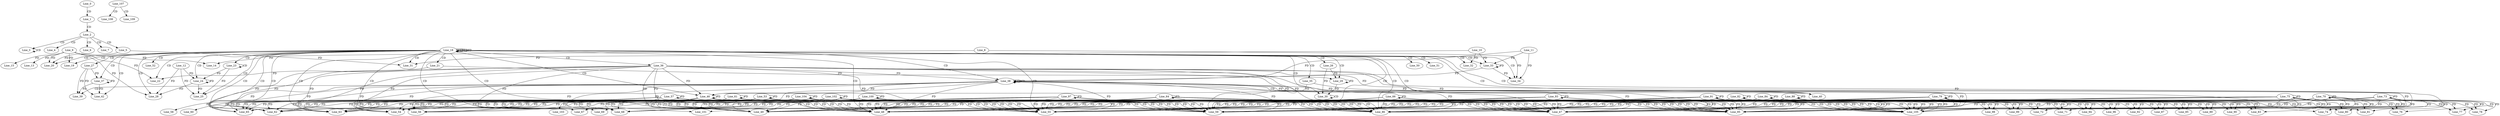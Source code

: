 digraph G {
  Line_0;
  Line_1;
  Line_2;
  Line_3;
  Line_3;
  Line_4;
  Line_5;
  Line_6;
  Line_7;
  Line_9;
  Line_13;
  Line_14;
  Line_8;
  Line_15;
  Line_18;
  Line_18;
  Line_18;
  Line_19;
  Line_20;
  Line_21;
  Line_22;
  Line_23;
  Line_23;
  Line_24;
  Line_12;
  Line_24;
  Line_25;
  Line_25;
  Line_26;
  Line_27;
  Line_28;
  Line_29;
  Line_29;
  Line_30;
  Line_30;
  Line_31;
  Line_10;
  Line_32;
  Line_33;
  Line_11;
  Line_33;
  Line_34;
  Line_34;
  Line_35;
  Line_36;
  Line_37;
  Line_38;
  Line_38;
  Line_38;
  Line_39;
  Line_40;
  Line_42;
  Line_46;
  Line_46;
  Line_47;
  Line_47;
  Line_48;
  Line_49;
  Line_50;
  Line_51;
  Line_52;
  Line_53;
  Line_53;
  Line_54;
  Line_54;
  Line_55;
  Line_55;
  Line_56;
  Line_56;
  Line_57;
  Line_57;
  Line_58;
  Line_58;
  Line_59;
  Line_59;
  Line_60;
  Line_60;
  Line_61;
  Line_61;
  Line_62;
  Line_62;
  Line_63;
  Line_63;
  Line_64;
  Line_64;
  Line_65;
  Line_65;
  Line_66;
  Line_66;
  Line_67;
  Line_67;
  Line_68;
  Line_68;
  Line_69;
  Line_69;
  Line_70;
  Line_70;
  Line_71;
  Line_71;
  Line_72;
  Line_72;
  Line_73;
  Line_73;
  Line_74;
  Line_74;
  Line_75;
  Line_75;
  Line_76;
  Line_76;
  Line_77;
  Line_77;
  Line_78;
  Line_78;
  Line_79;
  Line_79;
  Line_80;
  Line_80;
  Line_81;
  Line_81;
  Line_82;
  Line_82;
  Line_83;
  Line_83;
  Line_84;
  Line_84;
  Line_85;
  Line_85;
  Line_86;
  Line_86;
  Line_87;
  Line_87;
  Line_88;
  Line_88;
  Line_89;
  Line_89;
  Line_90;
  Line_90;
  Line_91;
  Line_91;
  Line_92;
  Line_92;
  Line_93;
  Line_93;
  Line_94;
  Line_94;
  Line_95;
  Line_95;
  Line_96;
  Line_96;
  Line_97;
  Line_97;
  Line_98;
  Line_98;
  Line_99;
  Line_99;
  Line_100;
  Line_100;
  Line_101;
  Line_101;
  Line_102;
  Line_102;
  Line_103;
  Line_103;
  Line_104;
  Line_104;
  Line_105;
  Line_105;
  Line_107;
  Line_108;
  Line_109;
  Line_0 -> Line_1 [ label="CD" ];
  Line_1 -> Line_2 [ label="CD" ];
  Line_2 -> Line_3 [ label="CD" ];
  Line_3 -> Line_3 [ label="CD" ];
  Line_2 -> Line_4 [ label="CD" ];
  Line_2 -> Line_5 [ label="CD" ];
  Line_2 -> Line_6 [ label="CD" ];
  Line_2 -> Line_7 [ label="CD" ];
  Line_9 -> Line_13 [ label="FD" ];
  Line_9 -> Line_14 [ label="FD" ];
  Line_8 -> Line_14 [ label="FD" ];
  Line_9 -> Line_15 [ label="FD" ];
  Line_18 -> Line_18 [ label="CD" ];
  Line_18 -> Line_18 [ label="FD" ];
  Line_18 -> Line_19 [ label="CD" ];
  Line_9 -> Line_19 [ label="FD" ];
  Line_18 -> Line_20 [ label="CD" ];
  Line_9 -> Line_20 [ label="FD" ];
  Line_5 -> Line_20 [ label="FD" ];
  Line_18 -> Line_21 [ label="CD" ];
  Line_18 -> Line_22 [ label="CD" ];
  Line_9 -> Line_22 [ label="FD" ];
  Line_21 -> Line_22 [ label="FD" ];
  Line_18 -> Line_23 [ label="CD" ];
  Line_23 -> Line_23 [ label="CD" ];
  Line_18 -> Line_24 [ label="CD" ];
  Line_24 -> Line_24 [ label="FD" ];
  Line_12 -> Line_24 [ label="FD" ];
  Line_23 -> Line_24 [ label="FD" ];
  Line_18 -> Line_25 [ label="CD" ];
  Line_24 -> Line_25 [ label="FD" ];
  Line_12 -> Line_25 [ label="FD" ];
  Line_23 -> Line_25 [ label="FD" ];
  Line_18 -> Line_26 [ label="CD" ];
  Line_18 -> Line_27 [ label="CD" ];
  Line_18 -> Line_28 [ label="CD" ];
  Line_9 -> Line_28 [ label="FD" ];
  Line_24 -> Line_28 [ label="FD" ];
  Line_12 -> Line_28 [ label="FD" ];
  Line_18 -> Line_29 [ label="CD" ];
  Line_26 -> Line_29 [ label="FD" ];
  Line_29 -> Line_29 [ label="FD" ];
  Line_21 -> Line_29 [ label="FD" ];
  Line_18 -> Line_30 [ label="CD" ];
  Line_30 -> Line_30 [ label="CD" ];
  Line_26 -> Line_30 [ label="FD" ];
  Line_29 -> Line_30 [ label="FD" ];
  Line_18 -> Line_31 [ label="CD" ];
  Line_10 -> Line_31 [ label="FD" ];
  Line_5 -> Line_31 [ label="FD" ];
  Line_18 -> Line_32 [ label="CD" ];
  Line_10 -> Line_32 [ label="FD" ];
  Line_18 -> Line_33 [ label="CD" ];
  Line_33 -> Line_33 [ label="FD" ];
  Line_11 -> Line_33 [ label="FD" ];
  Line_10 -> Line_33 [ label="FD" ];
  Line_18 -> Line_34 [ label="CD" ];
  Line_8 -> Line_34 [ label="FD" ];
  Line_33 -> Line_34 [ label="FD" ];
  Line_11 -> Line_34 [ label="FD" ];
  Line_18 -> Line_35 [ label="CD" ];
  Line_18 -> Line_36 [ label="CD" ];
  Line_18 -> Line_37 [ label="CD" ];
  Line_27 -> Line_37 [ label="FD" ];
  Line_37 -> Line_37 [ label="FD" ];
  Line_18 -> Line_38 [ label="CD" ];
  Line_38 -> Line_38 [ label="CD" ];
  Line_38 -> Line_38 [ label="FD" ];
  Line_36 -> Line_38 [ label="FD" ];
  Line_33 -> Line_38 [ label="FD" ];
  Line_11 -> Line_38 [ label="FD" ];
  Line_38 -> Line_39 [ label="CD" ];
  Line_27 -> Line_39 [ label="FD" ];
  Line_37 -> Line_39 [ label="FD" ];
  Line_38 -> Line_40 [ label="CD" ];
  Line_35 -> Line_40 [ label="FD" ];
  Line_38 -> Line_40 [ label="FD" ];
  Line_36 -> Line_40 [ label="FD" ];
  Line_18 -> Line_42 [ label="CD" ];
  Line_27 -> Line_42 [ label="FD" ];
  Line_37 -> Line_42 [ label="FD" ];
  Line_18 -> Line_46 [ label="CD" ];
  Line_38 -> Line_46 [ label="FD" ];
  Line_36 -> Line_46 [ label="FD" ];
  Line_46 -> Line_46 [ label="FD" ];
  Line_35 -> Line_46 [ label="FD" ];
  Line_18 -> Line_47 [ label="CD" ];
  Line_38 -> Line_47 [ label="FD" ];
  Line_36 -> Line_47 [ label="FD" ];
  Line_46 -> Line_47 [ label="FD" ];
  Line_18 -> Line_48 [ label="CD" ];
  Line_38 -> Line_48 [ label="FD" ];
  Line_36 -> Line_48 [ label="FD" ];
  Line_46 -> Line_48 [ label="FD" ];
  Line_18 -> Line_49 [ label="CD" ];
  Line_38 -> Line_49 [ label="FD" ];
  Line_36 -> Line_49 [ label="FD" ];
  Line_46 -> Line_49 [ label="FD" ];
  Line_18 -> Line_50 [ label="CD" ];
  Line_18 -> Line_51 [ label="CD" ];
  Line_18 -> Line_52 [ label="CD" ];
  Line_53 -> Line_53 [ label="FD" ];
  Line_18 -> Line_54 [ label="CD" ];
  Line_38 -> Line_54 [ label="FD" ];
  Line_36 -> Line_54 [ label="FD" ];
  Line_46 -> Line_54 [ label="FD" ];
  Line_53 -> Line_54 [ label="FD" ];
  Line_18 -> Line_55 [ label="CD" ];
  Line_38 -> Line_55 [ label="FD" ];
  Line_36 -> Line_55 [ label="FD" ];
  Line_46 -> Line_55 [ label="FD" ];
  Line_53 -> Line_55 [ label="FD" ];
  Line_18 -> Line_56 [ label="CD" ];
  Line_38 -> Line_56 [ label="FD" ];
  Line_36 -> Line_56 [ label="FD" ];
  Line_46 -> Line_56 [ label="FD" ];
  Line_53 -> Line_56 [ label="FD" ];
  Line_57 -> Line_57 [ label="FD" ];
  Line_57 -> Line_58 [ label="FD" ];
  Line_18 -> Line_59 [ label="CD" ];
  Line_38 -> Line_59 [ label="FD" ];
  Line_36 -> Line_59 [ label="FD" ];
  Line_46 -> Line_59 [ label="FD" ];
  Line_53 -> Line_59 [ label="FD" ];
  Line_57 -> Line_59 [ label="FD" ];
  Line_57 -> Line_60 [ label="FD" ];
  Line_61 -> Line_61 [ label="FD" ];
  Line_18 -> Line_62 [ label="CD" ];
  Line_38 -> Line_62 [ label="FD" ];
  Line_36 -> Line_62 [ label="FD" ];
  Line_46 -> Line_62 [ label="FD" ];
  Line_53 -> Line_62 [ label="FD" ];
  Line_57 -> Line_62 [ label="FD" ];
  Line_61 -> Line_62 [ label="FD" ];
  Line_18 -> Line_63 [ label="CD" ];
  Line_38 -> Line_63 [ label="FD" ];
  Line_36 -> Line_63 [ label="FD" ];
  Line_46 -> Line_63 [ label="FD" ];
  Line_53 -> Line_63 [ label="FD" ];
  Line_57 -> Line_63 [ label="FD" ];
  Line_61 -> Line_63 [ label="FD" ];
  Line_64 -> Line_64 [ label="FD" ];
  Line_18 -> Line_65 [ label="CD" ];
  Line_38 -> Line_65 [ label="FD" ];
  Line_36 -> Line_65 [ label="FD" ];
  Line_46 -> Line_65 [ label="FD" ];
  Line_53 -> Line_65 [ label="FD" ];
  Line_57 -> Line_65 [ label="FD" ];
  Line_61 -> Line_65 [ label="FD" ];
  Line_64 -> Line_65 [ label="FD" ];
  Line_66 -> Line_66 [ label="FD" ];
  Line_61 -> Line_67 [ label="FD" ];
  Line_64 -> Line_67 [ label="FD" ];
  Line_66 -> Line_67 [ label="FD" ];
  Line_18 -> Line_68 [ label="CD" ];
  Line_38 -> Line_68 [ label="FD" ];
  Line_36 -> Line_68 [ label="FD" ];
  Line_46 -> Line_68 [ label="FD" ];
  Line_53 -> Line_68 [ label="FD" ];
  Line_57 -> Line_68 [ label="FD" ];
  Line_61 -> Line_68 [ label="FD" ];
  Line_64 -> Line_68 [ label="FD" ];
  Line_66 -> Line_68 [ label="FD" ];
  Line_61 -> Line_69 [ label="FD" ];
  Line_64 -> Line_69 [ label="FD" ];
  Line_66 -> Line_69 [ label="FD" ];
  Line_70 -> Line_70 [ label="FD" ];
  Line_64 -> Line_71 [ label="FD" ];
  Line_66 -> Line_71 [ label="FD" ];
  Line_70 -> Line_71 [ label="FD" ];
  Line_64 -> Line_72 [ label="FD" ];
  Line_66 -> Line_72 [ label="FD" ];
  Line_70 -> Line_72 [ label="FD" ];
  Line_73 -> Line_73 [ label="FD" ];
  Line_66 -> Line_74 [ label="FD" ];
  Line_70 -> Line_74 [ label="FD" ];
  Line_73 -> Line_74 [ label="FD" ];
  Line_75 -> Line_75 [ label="FD" ];
  Line_70 -> Line_76 [ label="FD" ];
  Line_73 -> Line_76 [ label="FD" ];
  Line_75 -> Line_76 [ label="FD" ];
  Line_70 -> Line_77 [ label="FD" ];
  Line_73 -> Line_77 [ label="FD" ];
  Line_75 -> Line_77 [ label="FD" ];
  Line_70 -> Line_78 [ label="FD" ];
  Line_73 -> Line_78 [ label="FD" ];
  Line_75 -> Line_78 [ label="FD" ];
  Line_79 -> Line_79 [ label="FD" ];
  Line_73 -> Line_80 [ label="FD" ];
  Line_75 -> Line_80 [ label="FD" ];
  Line_79 -> Line_80 [ label="FD" ];
  Line_73 -> Line_81 [ label="FD" ];
  Line_75 -> Line_81 [ label="FD" ];
  Line_79 -> Line_81 [ label="FD" ];
  Line_82 -> Line_82 [ label="FD" ];
  Line_75 -> Line_83 [ label="FD" ];
  Line_79 -> Line_83 [ label="FD" ];
  Line_82 -> Line_83 [ label="FD" ];
  Line_84 -> Line_84 [ label="FD" ];
  Line_79 -> Line_85 [ label="FD" ];
  Line_82 -> Line_85 [ label="FD" ];
  Line_84 -> Line_85 [ label="FD" ];
  Line_18 -> Line_86 [ label="CD" ];
  Line_38 -> Line_86 [ label="FD" ];
  Line_36 -> Line_86 [ label="FD" ];
  Line_46 -> Line_86 [ label="FD" ];
  Line_53 -> Line_86 [ label="FD" ];
  Line_57 -> Line_86 [ label="FD" ];
  Line_61 -> Line_86 [ label="FD" ];
  Line_64 -> Line_86 [ label="FD" ];
  Line_66 -> Line_86 [ label="FD" ];
  Line_70 -> Line_86 [ label="FD" ];
  Line_73 -> Line_86 [ label="FD" ];
  Line_75 -> Line_86 [ label="FD" ];
  Line_79 -> Line_86 [ label="FD" ];
  Line_82 -> Line_86 [ label="FD" ];
  Line_84 -> Line_86 [ label="FD" ];
  Line_79 -> Line_87 [ label="FD" ];
  Line_82 -> Line_87 [ label="FD" ];
  Line_84 -> Line_87 [ label="FD" ];
  Line_88 -> Line_88 [ label="FD" ];
  Line_82 -> Line_89 [ label="FD" ];
  Line_84 -> Line_89 [ label="FD" ];
  Line_88 -> Line_89 [ label="FD" ];
  Line_82 -> Line_90 [ label="FD" ];
  Line_84 -> Line_90 [ label="FD" ];
  Line_88 -> Line_90 [ label="FD" ];
  Line_91 -> Line_91 [ label="FD" ];
  Line_84 -> Line_92 [ label="FD" ];
  Line_88 -> Line_92 [ label="FD" ];
  Line_91 -> Line_92 [ label="FD" ];
  Line_93 -> Line_93 [ label="FD" ];
  Line_88 -> Line_94 [ label="FD" ];
  Line_91 -> Line_94 [ label="FD" ];
  Line_93 -> Line_94 [ label="FD" ];
  Line_18 -> Line_95 [ label="CD" ];
  Line_38 -> Line_95 [ label="FD" ];
  Line_36 -> Line_95 [ label="FD" ];
  Line_46 -> Line_95 [ label="FD" ];
  Line_53 -> Line_95 [ label="FD" ];
  Line_57 -> Line_95 [ label="FD" ];
  Line_61 -> Line_95 [ label="FD" ];
  Line_64 -> Line_95 [ label="FD" ];
  Line_66 -> Line_95 [ label="FD" ];
  Line_70 -> Line_95 [ label="FD" ];
  Line_73 -> Line_95 [ label="FD" ];
  Line_75 -> Line_95 [ label="FD" ];
  Line_79 -> Line_95 [ label="FD" ];
  Line_82 -> Line_95 [ label="FD" ];
  Line_84 -> Line_95 [ label="FD" ];
  Line_88 -> Line_95 [ label="FD" ];
  Line_91 -> Line_95 [ label="FD" ];
  Line_93 -> Line_95 [ label="FD" ];
  Line_88 -> Line_96 [ label="FD" ];
  Line_91 -> Line_96 [ label="FD" ];
  Line_93 -> Line_96 [ label="FD" ];
  Line_97 -> Line_97 [ label="FD" ];
  Line_91 -> Line_98 [ label="FD" ];
  Line_93 -> Line_98 [ label="FD" ];
  Line_97 -> Line_98 [ label="FD" ];
  Line_91 -> Line_99 [ label="FD" ];
  Line_93 -> Line_99 [ label="FD" ];
  Line_97 -> Line_99 [ label="FD" ];
  Line_100 -> Line_100 [ label="FD" ];
  Line_93 -> Line_101 [ label="FD" ];
  Line_97 -> Line_101 [ label="FD" ];
  Line_100 -> Line_101 [ label="FD" ];
  Line_102 -> Line_102 [ label="FD" ];
  Line_102 -> Line_103 [ label="FD" ];
  Line_104 -> Line_104 [ label="FD" ];
  Line_18 -> Line_105 [ label="CD" ];
  Line_38 -> Line_105 [ label="FD" ];
  Line_36 -> Line_105 [ label="FD" ];
  Line_46 -> Line_105 [ label="FD" ];
  Line_53 -> Line_105 [ label="FD" ];
  Line_57 -> Line_105 [ label="FD" ];
  Line_61 -> Line_105 [ label="FD" ];
  Line_64 -> Line_105 [ label="FD" ];
  Line_66 -> Line_105 [ label="FD" ];
  Line_70 -> Line_105 [ label="FD" ];
  Line_73 -> Line_105 [ label="FD" ];
  Line_75 -> Line_105 [ label="FD" ];
  Line_79 -> Line_105 [ label="FD" ];
  Line_82 -> Line_105 [ label="FD" ];
  Line_84 -> Line_105 [ label="FD" ];
  Line_88 -> Line_105 [ label="FD" ];
  Line_91 -> Line_105 [ label="FD" ];
  Line_93 -> Line_105 [ label="FD" ];
  Line_97 -> Line_105 [ label="FD" ];
  Line_100 -> Line_105 [ label="FD" ];
  Line_102 -> Line_105 [ label="FD" ];
  Line_104 -> Line_105 [ label="FD" ];
  Line_107 -> Line_108 [ label="CD" ];
  Line_107 -> Line_109 [ label="CD" ];
  Line_18 -> Line_18 [ label="FD" ];
  Line_53 -> Line_47 [ label="FD" ];
  Line_57 -> Line_47 [ label="FD" ];
  Line_61 -> Line_47 [ label="FD" ];
  Line_64 -> Line_47 [ label="FD" ];
  Line_66 -> Line_47 [ label="FD" ];
  Line_70 -> Line_47 [ label="FD" ];
  Line_73 -> Line_47 [ label="FD" ];
  Line_75 -> Line_47 [ label="FD" ];
  Line_79 -> Line_47 [ label="FD" ];
  Line_82 -> Line_47 [ label="FD" ];
  Line_84 -> Line_47 [ label="FD" ];
  Line_88 -> Line_47 [ label="FD" ];
  Line_91 -> Line_47 [ label="FD" ];
  Line_93 -> Line_47 [ label="FD" ];
  Line_97 -> Line_47 [ label="FD" ];
  Line_100 -> Line_47 [ label="FD" ];
  Line_102 -> Line_47 [ label="FD" ];
  Line_104 -> Line_47 [ label="FD" ];
  Line_53 -> Line_48 [ label="FD" ];
  Line_57 -> Line_48 [ label="FD" ];
  Line_61 -> Line_48 [ label="FD" ];
  Line_64 -> Line_48 [ label="FD" ];
  Line_66 -> Line_48 [ label="FD" ];
  Line_70 -> Line_48 [ label="FD" ];
  Line_73 -> Line_48 [ label="FD" ];
  Line_75 -> Line_48 [ label="FD" ];
  Line_79 -> Line_48 [ label="FD" ];
  Line_82 -> Line_48 [ label="FD" ];
  Line_84 -> Line_48 [ label="FD" ];
  Line_88 -> Line_48 [ label="FD" ];
  Line_91 -> Line_48 [ label="FD" ];
  Line_93 -> Line_48 [ label="FD" ];
  Line_97 -> Line_48 [ label="FD" ];
  Line_100 -> Line_48 [ label="FD" ];
  Line_102 -> Line_48 [ label="FD" ];
  Line_104 -> Line_48 [ label="FD" ];
  Line_53 -> Line_49 [ label="FD" ];
  Line_57 -> Line_49 [ label="FD" ];
  Line_61 -> Line_49 [ label="FD" ];
  Line_64 -> Line_49 [ label="FD" ];
  Line_66 -> Line_49 [ label="FD" ];
  Line_70 -> Line_49 [ label="FD" ];
  Line_73 -> Line_49 [ label="FD" ];
  Line_75 -> Line_49 [ label="FD" ];
  Line_79 -> Line_49 [ label="FD" ];
  Line_82 -> Line_49 [ label="FD" ];
  Line_84 -> Line_49 [ label="FD" ];
  Line_88 -> Line_49 [ label="FD" ];
  Line_91 -> Line_49 [ label="FD" ];
  Line_93 -> Line_49 [ label="FD" ];
  Line_97 -> Line_49 [ label="FD" ];
  Line_100 -> Line_49 [ label="FD" ];
  Line_102 -> Line_49 [ label="FD" ];
  Line_104 -> Line_49 [ label="FD" ];
  Line_97 -> Line_54 [ label="FD" ];
  Line_100 -> Line_54 [ label="FD" ];
  Line_102 -> Line_54 [ label="FD" ];
  Line_104 -> Line_54 [ label="FD" ];
  Line_57 -> Line_55 [ label="FD" ];
  Line_61 -> Line_55 [ label="FD" ];
  Line_64 -> Line_55 [ label="FD" ];
  Line_66 -> Line_55 [ label="FD" ];
  Line_70 -> Line_55 [ label="FD" ];
  Line_73 -> Line_55 [ label="FD" ];
  Line_75 -> Line_55 [ label="FD" ];
  Line_79 -> Line_55 [ label="FD" ];
  Line_82 -> Line_55 [ label="FD" ];
  Line_84 -> Line_55 [ label="FD" ];
  Line_88 -> Line_55 [ label="FD" ];
  Line_91 -> Line_55 [ label="FD" ];
  Line_93 -> Line_55 [ label="FD" ];
  Line_97 -> Line_55 [ label="FD" ];
  Line_100 -> Line_55 [ label="FD" ];
  Line_102 -> Line_55 [ label="FD" ];
  Line_104 -> Line_55 [ label="FD" ];
  Line_97 -> Line_56 [ label="FD" ];
  Line_100 -> Line_56 [ label="FD" ];
  Line_102 -> Line_56 [ label="FD" ];
  Line_104 -> Line_56 [ label="FD" ];
  Line_61 -> Line_59 [ label="FD" ];
  Line_64 -> Line_59 [ label="FD" ];
  Line_66 -> Line_59 [ label="FD" ];
  Line_70 -> Line_59 [ label="FD" ];
  Line_73 -> Line_59 [ label="FD" ];
  Line_75 -> Line_59 [ label="FD" ];
  Line_79 -> Line_59 [ label="FD" ];
  Line_82 -> Line_59 [ label="FD" ];
  Line_84 -> Line_59 [ label="FD" ];
  Line_88 -> Line_59 [ label="FD" ];
  Line_91 -> Line_59 [ label="FD" ];
  Line_93 -> Line_59 [ label="FD" ];
  Line_97 -> Line_59 [ label="FD" ];
  Line_100 -> Line_59 [ label="FD" ];
  Line_102 -> Line_59 [ label="FD" ];
  Line_104 -> Line_59 [ label="FD" ];
  Line_100 -> Line_62 [ label="FD" ];
  Line_102 -> Line_62 [ label="FD" ];
  Line_104 -> Line_62 [ label="FD" ];
  Line_100 -> Line_63 [ label="FD" ];
  Line_102 -> Line_63 [ label="FD" ];
  Line_104 -> Line_63 [ label="FD" ];
  Line_104 -> Line_65 [ label="FD" ];
  Line_79 -> Line_68 [ label="FD" ];
  Line_82 -> Line_68 [ label="FD" ];
  Line_84 -> Line_68 [ label="FD" ];
  Line_88 -> Line_68 [ label="FD" ];
  Line_91 -> Line_68 [ label="FD" ];
  Line_93 -> Line_68 [ label="FD" ];
  Line_97 -> Line_68 [ label="FD" ];
  Line_100 -> Line_68 [ label="FD" ];
  Line_102 -> Line_68 [ label="FD" ];
  Line_104 -> Line_68 [ label="FD" ];
  Line_88 -> Line_86 [ label="FD" ];
  Line_91 -> Line_86 [ label="FD" ];
  Line_93 -> Line_86 [ label="FD" ];
  Line_97 -> Line_86 [ label="FD" ];
  Line_100 -> Line_86 [ label="FD" ];
  Line_102 -> Line_86 [ label="FD" ];
  Line_104 -> Line_86 [ label="FD" ];
  Line_97 -> Line_95 [ label="FD" ];
  Line_100 -> Line_95 [ label="FD" ];
  Line_102 -> Line_95 [ label="FD" ];
  Line_104 -> Line_95 [ label="FD" ];
}
